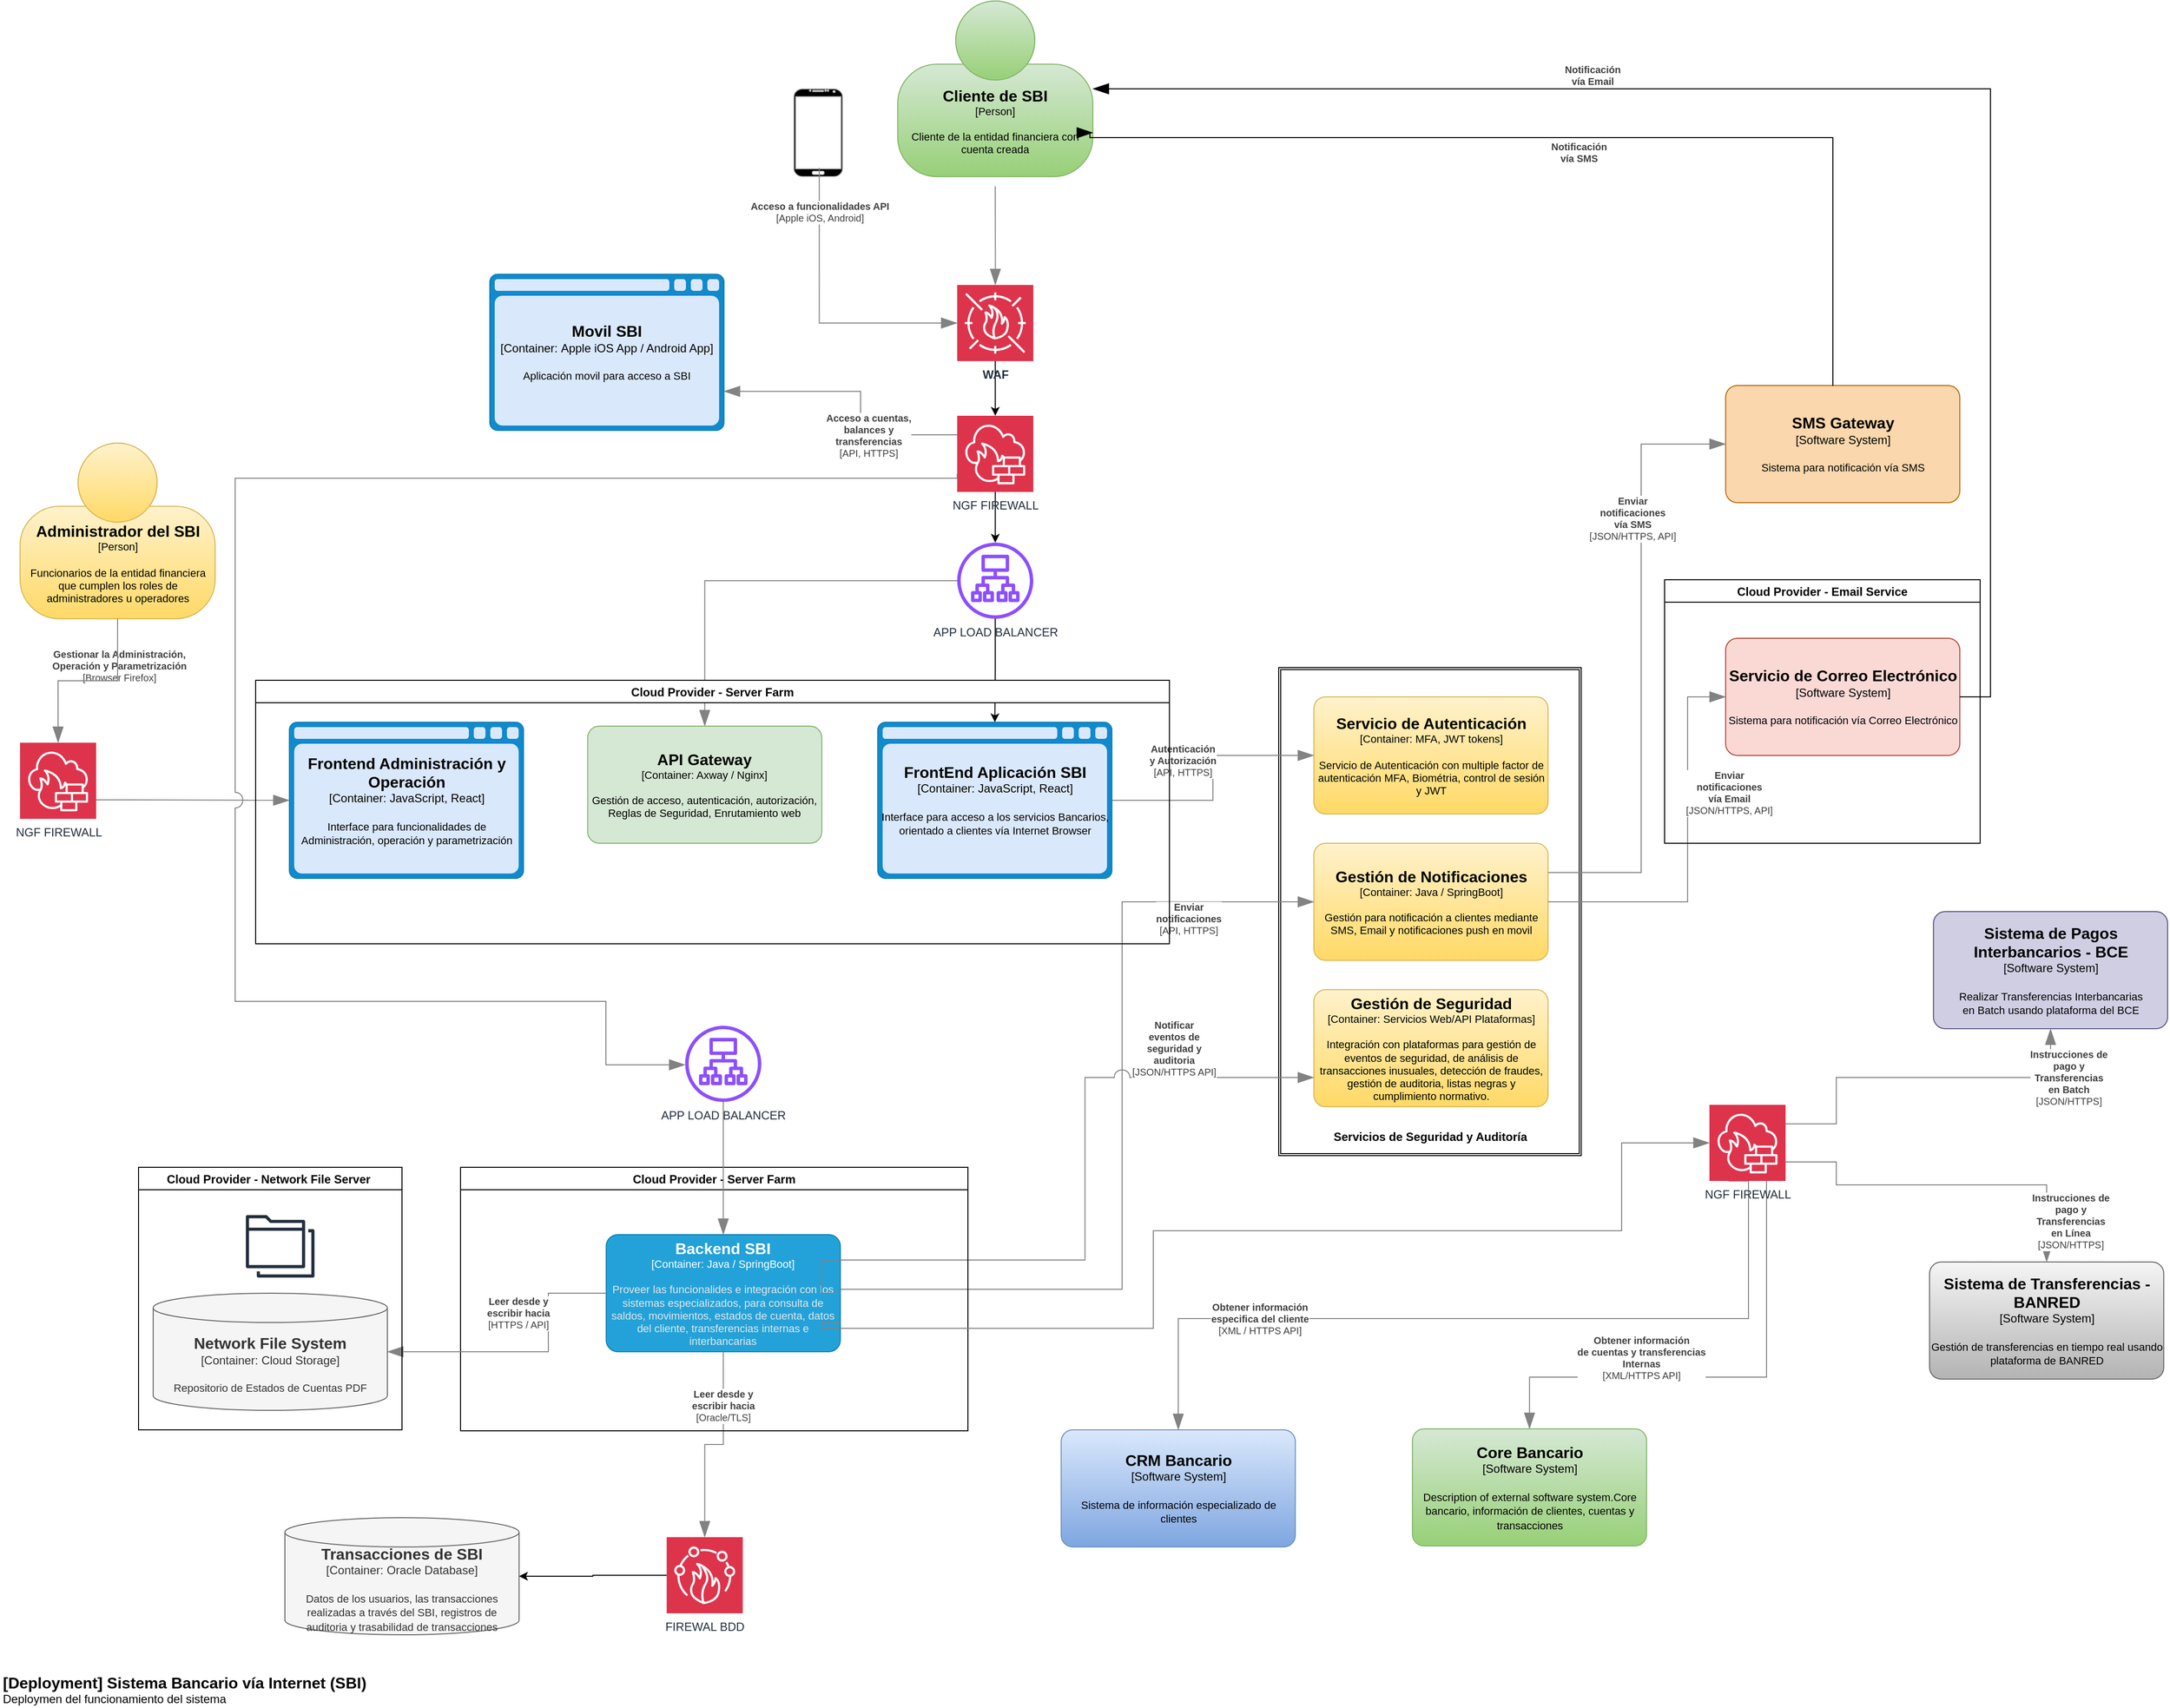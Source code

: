 <mxfile version="28.1.2">
  <diagram id="5kp69Q0G-Fm7u75-InN5" name="Página-1">
    <mxGraphModel dx="1097" dy="549" grid="1" gridSize="10" guides="1" tooltips="1" connect="1" arrows="1" fold="1" page="1" pageScale="1" pageWidth="1169" pageHeight="827" math="0" shadow="0">
      <root>
        <mxCell id="0" />
        <mxCell id="1" parent="0" />
        <mxCell id="MAlZLg3FoqQpnwBcV_ru-3" value="&lt;div&gt;&lt;br&gt;&lt;/div&gt;&lt;div&gt;&lt;br&gt;&lt;/div&gt;&lt;div&gt;&lt;br&gt;&lt;/div&gt;&lt;div&gt;&lt;br&gt;&lt;/div&gt;&lt;div&gt;&lt;br&gt;&lt;/div&gt;&lt;div&gt;&lt;br&gt;&lt;/div&gt;&lt;div&gt;&lt;br&gt;&lt;/div&gt;&lt;div&gt;&lt;br&gt;&lt;/div&gt;&lt;div style=&quot;text-align: left;&quot;&gt;&lt;b&gt;&lt;br&gt;&lt;/b&gt;&lt;/div&gt;&lt;div style=&quot;text-align: left;&quot;&gt;&lt;b&gt;&lt;br&gt;&lt;/b&gt;&lt;/div&gt;&lt;div style=&quot;text-align: left;&quot;&gt;&lt;b&gt;&lt;br&gt;&lt;/b&gt;&lt;/div&gt;&lt;div style=&quot;text-align: left;&quot;&gt;&lt;b&gt;&lt;br&gt;&lt;/b&gt;&lt;/div&gt;&lt;div style=&quot;text-align: left;&quot;&gt;&lt;b&gt;&lt;br&gt;&lt;/b&gt;&lt;/div&gt;&lt;div style=&quot;text-align: left;&quot;&gt;&lt;b&gt;&lt;br&gt;&lt;/b&gt;&lt;/div&gt;&lt;div style=&quot;text-align: left;&quot;&gt;&lt;b&gt;&lt;br&gt;&lt;/b&gt;&lt;/div&gt;&lt;div style=&quot;text-align: left;&quot;&gt;&lt;b&gt;&lt;br&gt;&lt;/b&gt;&lt;/div&gt;&lt;div style=&quot;text-align: left;&quot;&gt;&lt;b&gt;&lt;br&gt;&lt;/b&gt;&lt;/div&gt;&lt;div style=&quot;text-align: left;&quot;&gt;&lt;b&gt;&lt;br&gt;&lt;/b&gt;&lt;/div&gt;&lt;div style=&quot;text-align: left;&quot;&gt;&lt;b&gt;&lt;br&gt;&lt;/b&gt;&lt;/div&gt;&lt;div style=&quot;text-align: left;&quot;&gt;&lt;b&gt;&lt;br&gt;&lt;/b&gt;&lt;/div&gt;&lt;div style=&quot;text-align: left;&quot;&gt;&lt;b&gt;&lt;br&gt;&lt;/b&gt;&lt;/div&gt;&lt;div style=&quot;text-align: left;&quot;&gt;&lt;b&gt;&lt;br&gt;&lt;/b&gt;&lt;/div&gt;&lt;div style=&quot;text-align: left;&quot;&gt;&lt;b&gt;&lt;br&gt;&lt;/b&gt;&lt;/div&gt;&lt;div style=&quot;text-align: left;&quot;&gt;&lt;b&gt;&lt;br&gt;&lt;/b&gt;&lt;/div&gt;&lt;div style=&quot;text-align: left;&quot;&gt;&lt;b&gt;&lt;br&gt;&lt;/b&gt;&lt;/div&gt;&lt;div style=&quot;text-align: left;&quot;&gt;&lt;b&gt;&lt;br&gt;&lt;/b&gt;&lt;/div&gt;&lt;div style=&quot;text-align: left;&quot;&gt;&lt;b&gt;&lt;br&gt;&lt;/b&gt;&lt;/div&gt;&lt;div style=&quot;text-align: left;&quot;&gt;&lt;b&gt;&lt;br&gt;&lt;/b&gt;&lt;/div&gt;&lt;div style=&quot;text-align: left;&quot;&gt;&lt;b&gt;&lt;br&gt;&lt;/b&gt;&lt;/div&gt;&lt;div style=&quot;text-align: left;&quot;&gt;&lt;b&gt;&lt;br&gt;&lt;/b&gt;&lt;/div&gt;&lt;div style=&quot;text-align: left;&quot;&gt;&lt;span style=&quot;background-color: transparent; color: light-dark(rgb(0, 0, 0), rgb(255, 255, 255));&quot;&gt;&lt;b&gt;&lt;br&gt;&lt;/b&gt;&lt;/span&gt;&lt;/div&gt;&lt;div style=&quot;text-align: left;&quot;&gt;&lt;span style=&quot;background-color: transparent; color: light-dark(rgb(0, 0, 0), rgb(255, 255, 255));&quot;&gt;&lt;b&gt;&lt;br&gt;&lt;/b&gt;&lt;/span&gt;&lt;/div&gt;&lt;div style=&quot;text-align: left;&quot;&gt;&lt;span style=&quot;background-color: transparent; color: light-dark(rgb(0, 0, 0), rgb(255, 255, 255));&quot;&gt;&lt;b&gt;Servicios de Seguridad y Auditoría&lt;/b&gt;&lt;/span&gt;&lt;/div&gt;" style="shape=ext;double=1;rounded=0;whiteSpace=wrap;html=1;" parent="1" vertex="1">
          <mxGeometry x="1358.54" y="703" width="310" height="500" as="geometry" />
        </mxCell>
        <object placeholders="1" c4Name="Cliente de SBI" c4Type="Person" c4Description="Cliente de la entidad financiera con cuenta creada" label="&lt;font style=&quot;font-size: 16px&quot;&gt;&lt;b&gt;%c4Name%&lt;/b&gt;&lt;/font&gt;&lt;div&gt;[%c4Type%]&lt;/div&gt;&lt;br&gt;&lt;div&gt;&lt;font style=&quot;font-size: 11px&quot;&gt;&lt;font&gt;%c4Description%&lt;/font&gt;&lt;/font&gt;&lt;/div&gt;" id="Gt60kAXMN_H7wfqFXC4O-1">
          <mxCell style="html=1;fontSize=11;dashed=0;whiteSpace=wrap;fillColor=#d5e8d4;strokeColor=#82b366;shape=mxgraph.c4.person2;align=center;metaEdit=1;points=[[0.5,0,0],[1,0.5,0],[1,0.75,0],[0.75,1,0],[0.5,1,0],[0.25,1,0],[0,0.75,0],[0,0.5,0]];resizable=0;gradientColor=#97d077;fontColor=default;" parent="1" vertex="1">
            <mxGeometry x="968.04" y="20" width="200" height="180" as="geometry" />
          </mxCell>
        </object>
        <object placeholders="1" c4Name="Administrador del SBI" c4Type="Person" c4Description="Funcionarios de la entidad financiera que cumplen los roles de administradores u operadores" label="&lt;font style=&quot;font-size: 16px&quot;&gt;&lt;b&gt;%c4Name%&lt;/b&gt;&lt;/font&gt;&lt;div&gt;[%c4Type%]&lt;/div&gt;&lt;br&gt;&lt;div&gt;&lt;font style=&quot;font-size: 11px&quot;&gt;&lt;font&gt;%c4Description%&lt;/font&gt;&lt;/font&gt;&lt;/div&gt;" id="Gt60kAXMN_H7wfqFXC4O-2">
          <mxCell style="html=1;fontSize=11;dashed=0;whiteSpace=wrap;fillColor=#fff2cc;strokeColor=#d6b656;shape=mxgraph.c4.person2;align=center;metaEdit=1;points=[[0.5,0,0],[1,0.5,0],[1,0.75,0],[0.75,1,0],[0.5,1,0],[0.25,1,0],[0,0.75,0],[0,0.5,0]];resizable=0;gradientColor=#ffd966;fontColor=default;" parent="1" vertex="1">
            <mxGeometry x="68.54" y="473" width="200" height="180" as="geometry" />
          </mxCell>
        </object>
        <object placeholders="1" c4Name="SMS Gateway" c4Type="Software System" c4Description="Sistema para notificación vía SMS" label="&lt;font style=&quot;font-size: 16px&quot;&gt;&lt;b&gt;%c4Name%&lt;/b&gt;&lt;/font&gt;&lt;div&gt;[%c4Type%]&lt;/div&gt;&lt;br&gt;&lt;div&gt;&lt;font style=&quot;font-size: 11px&quot;&gt;&lt;font&gt;%c4Description%&lt;/font&gt;&lt;/font&gt;&lt;/div&gt;" id="Gt60kAXMN_H7wfqFXC4O-4">
          <mxCell style="rounded=1;html=1;labelBackgroundColor=none;fillColor=#fad7ac;align=center;arcSize=10;strokeColor=#b46504;metaEdit=1;resizable=0;points=[[0.25,0,0],[0.5,0,0],[0.75,0,0],[1,0.25,0],[1,0.5,0],[1,0.75,0],[0.75,1,0],[0.5,1,0],[0.25,1,0],[0,0.75,0],[0,0.5,0],[0,0.25,0]];labelBorderColor=none;textShadow=0;whiteSpace=wrap;" parent="1" vertex="1">
            <mxGeometry x="1816.58" y="414" width="240" height="120" as="geometry" />
          </mxCell>
        </object>
        <object placeholders="1" c4Name="Servicio de Correo Electrónico" c4Type="Software System" c4Description="Sistema para notificación vía Correo Electrónico" label="&lt;font style=&quot;font-size: 16px&quot;&gt;&lt;b&gt;%c4Name%&lt;/b&gt;&lt;/font&gt;&lt;div&gt;[%c4Type%]&lt;/div&gt;&lt;br&gt;&lt;div&gt;&lt;font style=&quot;font-size: 11px&quot;&gt;&lt;font&gt;%c4Description%&lt;/font&gt;&lt;/font&gt;&lt;/div&gt;" id="Gt60kAXMN_H7wfqFXC4O-5">
          <mxCell style="rounded=1;whiteSpace=wrap;html=1;labelBackgroundColor=none;fillColor=#fad9d5;align=center;arcSize=10;strokeColor=#ae4132;metaEdit=1;resizable=0;points=[[0.25,0,0],[0.5,0,0],[0.75,0,0],[1,0.25,0],[1,0.5,0],[1,0.75,0],[0.75,1,0],[0.5,1,0],[0.25,1,0],[0,0.75,0],[0,0.5,0],[0,0.25,0]];labelBorderColor=none;textShadow=0;" parent="1" vertex="1">
            <mxGeometry x="1816.58" y="673" width="240" height="120" as="geometry" />
          </mxCell>
        </object>
        <object placeholders="1" c4Name="Sistema de Pagos Interbancarios - BCE" c4Type="Software System" c4Description="Realizar Transferencias Interbancarias&#xa;en Batch usando plataforma del BCE" label="&lt;font style=&quot;font-size: 16px&quot;&gt;&lt;b&gt;%c4Name%&lt;/b&gt;&lt;/font&gt;&lt;div&gt;[%c4Type%]&lt;/div&gt;&lt;br&gt;&lt;div&gt;&lt;font style=&quot;font-size: 11px&quot;&gt;&lt;font&gt;%c4Description%&lt;/font&gt;&lt;/font&gt;&lt;/div&gt;" id="Gt60kAXMN_H7wfqFXC4O-6">
          <mxCell style="rounded=1;whiteSpace=wrap;html=1;labelBackgroundColor=none;fillColor=#d0cee2;align=center;arcSize=10;strokeColor=#56517e;metaEdit=1;resizable=0;points=[[0.25,0,0],[0.5,0,0],[0.75,0,0],[1,0.25,0],[1,0.5,0],[1,0.75,0],[0.75,1,0],[0.5,1,0],[0.25,1,0],[0,0.75,0],[0,0.5,0],[0,0.25,0]];fontColor=default;" parent="1" vertex="1">
            <mxGeometry x="2029.58" y="953" width="240" height="120" as="geometry" />
          </mxCell>
        </object>
        <object placeholders="1" c4Name="CRM Bancario" c4Type="Software System" c4Description="Sistema de información especializado de clientes" label="&lt;font style=&quot;font-size: 16px&quot;&gt;&lt;b&gt;%c4Name%&lt;/b&gt;&lt;/font&gt;&lt;div&gt;[%c4Type%]&lt;/div&gt;&lt;br&gt;&lt;div&gt;&lt;font style=&quot;font-size: 11px&quot;&gt;&lt;font&gt;%c4Description%&lt;/font&gt;&lt;/font&gt;&lt;/div&gt;" id="Gt60kAXMN_H7wfqFXC4O-7">
          <mxCell style="rounded=1;whiteSpace=wrap;html=1;labelBackgroundColor=none;fillColor=#dae8fc;align=center;arcSize=10;strokeColor=#6c8ebf;metaEdit=1;resizable=0;points=[[0.25,0,0],[0.5,0,0],[0.75,0,0],[1,0.25,0],[1,0.5,0],[1,0.75,0],[0.75,1,0],[0.5,1,0],[0.25,1,0],[0,0.75,0],[0,0.5,0],[0,0.25,0]];gradientColor=#7ea6e0;fontColor=default;" parent="1" vertex="1">
            <mxGeometry x="1135.58" y="1484" width="240" height="120" as="geometry" />
          </mxCell>
        </object>
        <object placeholders="1" c4Name="Core Bancario" c4Type="Software System" c4Description="Description of external software system.Core bancario, información de clientes, cuentas y transacciones" label="&lt;font style=&quot;font-size: 16px&quot;&gt;&lt;b&gt;%c4Name%&lt;/b&gt;&lt;/font&gt;&lt;div&gt;[%c4Type%]&lt;/div&gt;&lt;br&gt;&lt;div&gt;&lt;font style=&quot;font-size: 11px&quot;&gt;&lt;font&gt;%c4Description%&lt;/font&gt;&lt;/font&gt;&lt;/div&gt;" id="Gt60kAXMN_H7wfqFXC4O-8">
          <mxCell style="rounded=1;whiteSpace=wrap;html=1;labelBackgroundColor=none;fillColor=#d5e8d4;align=center;arcSize=10;strokeColor=#82b366;metaEdit=1;resizable=0;points=[[0.25,0,0],[0.5,0,0],[0.75,0,0],[1,0.25,0],[1,0.5,0],[1,0.75,0],[0.75,1,0],[0.5,1,0],[0.25,1,0],[0,0.75,0],[0,0.5,0],[0,0.25,0]];gradientColor=#97d077;fontColor=default;" parent="1" vertex="1">
            <mxGeometry x="1495.58" y="1483" width="240" height="120" as="geometry" />
          </mxCell>
        </object>
        <object placeholders="1" c4Name="Sistema de Transferencias - BANRED" c4Type="Software System" c4Description="Gestión de transferencias en tiempo real usando plataforma de BANRED" label="&lt;font style=&quot;font-size: 16px&quot;&gt;&lt;b&gt;%c4Name%&lt;/b&gt;&lt;/font&gt;&lt;div&gt;[%c4Type%]&lt;/div&gt;&lt;br&gt;&lt;div&gt;&lt;font style=&quot;font-size: 11px&quot;&gt;&lt;font&gt;%c4Description%&lt;/font&gt;&lt;/font&gt;&lt;/div&gt;" id="Gt60kAXMN_H7wfqFXC4O-9">
          <mxCell style="rounded=1;whiteSpace=wrap;html=1;labelBackgroundColor=none;fillColor=#f5f5f5;align=center;arcSize=10;strokeColor=#666666;metaEdit=1;resizable=0;points=[[0.25,0,0],[0.5,0,0],[0.75,0,0],[1,0.25,0],[1,0.5,0],[1,0.75,0],[0.75,1,0],[0.5,1,0],[0.25,1,0],[0,0.75,0],[0,0.5,0],[0,0.25,0]];gradientColor=#b3b3b3;fontColor=default;" parent="1" vertex="1">
            <mxGeometry x="2025.58" y="1312" width="240" height="120" as="geometry" />
          </mxCell>
        </object>
        <object placeholders="1" c4Type="Relationship" c4Description="Notificación&#xa;vía SMS" label="&lt;div style=&quot;text-align: left&quot;&gt;&lt;div style=&quot;text-align: center&quot;&gt;&lt;b&gt;%c4Description%&lt;/b&gt;&lt;/div&gt;" id="Gt60kAXMN_H7wfqFXC4O-18">
          <mxCell style="endArrow=blockThin;html=1;fontSize=10;fontColor=#404040;strokeWidth=1;endFill=1;strokeColor=light-dark(#000000,#7D7D7D);elbow=vertical;metaEdit=1;endSize=14;startSize=14;jumpStyle=line;jumpSize=10;rounded=0;edgeStyle=orthogonalEdgeStyle;exitX=0.458;exitY=0.003;exitDx=0;exitDy=0;exitPerimeter=0;align=center;verticalAlign=middle;fontFamily=Helvetica;labelBackgroundColor=default;curved=0;entryX=1;entryY=0.75;entryDx=0;entryDy=0;entryPerimeter=0;" parent="1" source="Gt60kAXMN_H7wfqFXC4O-4" target="Gt60kAXMN_H7wfqFXC4O-1" edge="1">
            <mxGeometry x="0.003" y="15" width="240" relative="1" as="geometry">
              <mxPoint x="1009.58" y="223" as="sourcePoint" />
              <mxPoint x="1157" y="308" as="targetPoint" />
              <Array as="points">
                <mxPoint x="1927" y="160" />
                <mxPoint x="1165" y="160" />
                <mxPoint x="1165" y="155" />
              </Array>
              <mxPoint x="-1" as="offset" />
            </mxGeometry>
          </mxCell>
        </object>
        <object placeholders="1" c4Type="Relationship" c4Description="Notificación &#xa;vía Email" label="&lt;div style=&quot;text-align: left&quot;&gt;&lt;div style=&quot;text-align: center&quot;&gt;&lt;b&gt;%c4Description%&lt;/b&gt;&lt;/div&gt;" id="Gt60kAXMN_H7wfqFXC4O-19">
          <mxCell style="endArrow=blockThin;html=1;fontSize=10;fontColor=#404040;strokeWidth=1;endFill=1;strokeColor=light-dark(#000000,#7D7D7D);elbow=vertical;metaEdit=1;endSize=14;startSize=14;jumpStyle=line;jumpSize=10;rounded=0;edgeStyle=orthogonalEdgeStyle;exitX=1;exitY=0.5;exitDx=0;exitDy=0;exitPerimeter=0;align=center;verticalAlign=middle;fontFamily=Helvetica;labelBackgroundColor=default;curved=0;entryX=1;entryY=0.5;entryDx=0;entryDy=0;entryPerimeter=0;" parent="1" source="Gt60kAXMN_H7wfqFXC4O-5" target="Gt60kAXMN_H7wfqFXC4O-1" edge="1">
            <mxGeometry x="0.35" y="-14" width="240" relative="1" as="geometry">
              <mxPoint x="989.58" y="303" as="sourcePoint" />
              <mxPoint x="1156.58" y="277.12" as="targetPoint" />
              <Array as="points">
                <mxPoint x="2088" y="733" />
                <mxPoint x="2088" y="110" />
              </Array>
              <mxPoint as="offset" />
            </mxGeometry>
          </mxCell>
        </object>
        <object placeholders="1" c4Name="[Deployment] Sistema Bancario vía Internet (SBI)" c4Type="ContainerDiagramTitle" c4Description="Deploymen del funcionamiento del sistema " label="&lt;font style=&quot;font-size: 16px&quot;&gt;&lt;b&gt;&lt;div style=&quot;text-align: left&quot;&gt;%c4Name%&lt;/div&gt;&lt;/b&gt;&lt;/font&gt;&lt;div style=&quot;text-align: left&quot;&gt;%c4Description%&lt;/div&gt;" id="C4DieIgc_jCfJ089z8dv-3">
          <mxCell style="text;html=1;strokeColor=none;fillColor=none;align=left;verticalAlign=top;whiteSpace=wrap;rounded=0;metaEdit=1;allowArrows=0;resizable=1;rotatable=0;connectable=0;recursiveResize=0;expand=0;pointerEvents=0;points=[[0.25,0,0],[0.5,0,0],[0.75,0,0],[1,0.25,0],[1,0.5,0],[1,0.75,0],[0.75,1,0],[0.5,1,0],[0.25,1,0],[0,0.75,0],[0,0.5,0],[0,0.25,0]];" parent="1" vertex="1">
            <mxGeometry x="48.54" y="1727" width="536" height="40" as="geometry" />
          </mxCell>
        </object>
        <object placeholders="1" c4Name="Transacciones de SBI" c4Type="Container" c4Technology="Oracle Database" c4Description="Datos de los usuarios, las transacciones realizadas a través del SBI, registros de auditoria y trasabilidad de transacciones " label="&lt;font style=&quot;font-size: 16px&quot;&gt;&lt;b&gt;%c4Name%&lt;/b&gt;&lt;/font&gt;&lt;div&gt;[%c4Type%:&amp;nbsp;%c4Technology%]&lt;/div&gt;&lt;br&gt;&lt;div&gt;&lt;font style=&quot;font-size: 11px&quot;&gt;&lt;font&gt;%c4Description%&lt;/font&gt;&lt;/font&gt;&lt;/div&gt;" id="C4DieIgc_jCfJ089z8dv-6">
          <mxCell style="shape=cylinder3;size=15;whiteSpace=wrap;html=1;boundedLbl=1;rounded=0;labelBackgroundColor=none;fillColor=#f5f5f5;fontSize=12;fontColor=#333333;align=center;strokeColor=#666666;metaEdit=1;points=[[0.5,0,0],[1,0.25,0],[1,0.5,0],[1,0.75,0],[0.5,1,0],[0,0.75,0],[0,0.5,0],[0,0.25,0]];resizable=0;verticalAlign=middle;fontFamily=Helvetica;" parent="1" vertex="1">
            <mxGeometry x="340" y="1574" width="240" height="120" as="geometry" />
          </mxCell>
        </object>
        <object placeholders="1" c4Name="Servicio de Autenticación" c4Type="Container" c4Technology="MFA, JWT tokens" c4Description="Servicio de Autenticación con multiple factor de autenticación MFA, Biométria, control de sesión y JWT" label="&lt;font style=&quot;font-size: 16px&quot;&gt;&lt;b&gt;%c4Name%&lt;/b&gt;&lt;/font&gt;&lt;div&gt;[%c4Type%: %c4Technology%]&lt;/div&gt;&lt;br&gt;&lt;div&gt;&lt;font style=&quot;font-size: 11px&quot;&gt;&lt;font&gt;%c4Description%&lt;/font&gt;&lt;/font&gt;&lt;/div&gt;" id="C4DieIgc_jCfJ089z8dv-18">
          <mxCell style="rounded=1;whiteSpace=wrap;html=1;fontSize=11;labelBackgroundColor=none;fillColor=#fff2cc;align=center;arcSize=10;strokeColor=#d6b656;metaEdit=1;resizable=0;points=[[0.25,0,0],[0.5,0,0],[0.75,0,0],[1,0.25,0],[1,0.5,0],[1,0.75,0],[0.75,1,0],[0.5,1,0],[0.25,1,0],[0,0.75,0],[0,0.5,0],[0,0.25,0]];gradientColor=#ffd966;fontColor=default;" parent="1" vertex="1">
            <mxGeometry x="1394.58" y="733" width="240" height="120" as="geometry" />
          </mxCell>
        </object>
        <object placeholders="1" c4Name="Gestión de Notificaciones" c4Type="Container" c4Technology="Java / SpringBoot" c4Description="Gestión para notificación a clientes mediante SMS, Email y notificaciones push en movil" label="&lt;font style=&quot;font-size: 16px&quot;&gt;&lt;b&gt;%c4Name%&lt;/b&gt;&lt;/font&gt;&lt;div&gt;[%c4Type%: %c4Technology%]&lt;/div&gt;&lt;br&gt;&lt;div&gt;&lt;font style=&quot;font-size: 11px&quot;&gt;&lt;font&gt;%c4Description%&lt;/font&gt;&lt;/font&gt;&lt;/div&gt;" id="C4DieIgc_jCfJ089z8dv-19">
          <mxCell style="rounded=1;whiteSpace=wrap;html=1;fontSize=11;labelBackgroundColor=none;fillColor=#fff2cc;fontColor=default;align=center;arcSize=10;strokeColor=#d6b656;metaEdit=1;resizable=0;points=[[0.25,0,0],[0.5,0,0],[0.75,0,0],[1,0.25,0],[1,0.5,0],[1,0.75,0],[0.75,1,0],[0.5,1,0],[0.25,1,0],[0,0.75,0],[0,0.5,0],[0,0.25,0]];verticalAlign=middle;fontFamily=Helvetica;gradientColor=#ffd966;" parent="1" vertex="1">
            <mxGeometry x="1394.58" y="883" width="240" height="120" as="geometry" />
          </mxCell>
        </object>
        <object placeholders="1" c4Name="Gestión de Seguridad" c4Type="Container" c4Technology="Servicios Web/API Plataformas" c4Description="Integración con plataformas para gestión de eventos de seguridad, de análisis de transacciones inusuales, detección de fraudes, gestión de auditoria, listas negras y cumplimiento normativo. " label="&lt;font style=&quot;font-size: 16px&quot;&gt;&lt;b&gt;%c4Name%&lt;/b&gt;&lt;/font&gt;&lt;div&gt;[%c4Type%: %c4Technology%]&lt;/div&gt;&lt;br&gt;&lt;div&gt;&lt;font style=&quot;font-size: 11px&quot;&gt;&lt;font&gt;%c4Description%&lt;/font&gt;&lt;/font&gt;&lt;/div&gt;" id="C4DieIgc_jCfJ089z8dv-20">
          <mxCell style="rounded=1;whiteSpace=wrap;html=1;fontSize=11;labelBackgroundColor=none;fillColor=#fff2cc;fontColor=default;align=center;arcSize=10;strokeColor=#d6b656;metaEdit=1;resizable=0;points=[[0.25,0,0],[0.5,0,0],[0.75,0,0],[1,0.25,0],[1,0.5,0],[1,0.75,0],[0.75,1,0],[0.5,1,0],[0.25,1,0],[0,0.75,0],[0,0.5,0],[0,0.25,0]];verticalAlign=middle;fontFamily=Helvetica;gradientColor=#ffd966;" parent="1" vertex="1">
            <mxGeometry x="1394.58" y="1033" width="240" height="120" as="geometry" />
          </mxCell>
        </object>
        <object placeholders="1" c4Type="Relationship" c4Technology="API, HTTPS" c4Description="Autenticación &#xa;y Autorización" label="&lt;div style=&quot;text-align: left&quot;&gt;&lt;div style=&quot;text-align: center&quot;&gt;&lt;b&gt;%c4Description%&lt;/b&gt;&lt;/div&gt;&lt;div style=&quot;text-align: center&quot;&gt;[%c4Technology%]&lt;/div&gt;&lt;/div&gt;" id="C4DieIgc_jCfJ089z8dv-24">
          <mxCell style="endArrow=blockThin;html=1;fontSize=10;fontColor=#404040;strokeWidth=1;endFill=1;strokeColor=#828282;elbow=vertical;metaEdit=1;endSize=14;startSize=14;jumpStyle=arc;jumpSize=16;rounded=0;edgeStyle=orthogonalEdgeStyle;entryX=0;entryY=0.5;entryDx=0;entryDy=0;entryPerimeter=0;exitX=1;exitY=0.5;exitDx=0;exitDy=0;exitPerimeter=0;" parent="1" source="C4DieIgc_jCfJ089z8dv-12" target="C4DieIgc_jCfJ089z8dv-18" edge="1">
            <mxGeometry x="0.147" y="30" width="240" relative="1" as="geometry">
              <mxPoint x="1175.58" y="570" as="sourcePoint" />
              <mxPoint x="1465.58" y="733" as="targetPoint" />
              <mxPoint x="-1" as="offset" />
            </mxGeometry>
          </mxCell>
        </object>
        <object placeholders="1" c4Type="Relationship" c4Technology="API, HTTPS" c4Description="Acceso a cuentas, &#xa;balances y &#xa;transferencias" label="&lt;div style=&quot;text-align: left&quot;&gt;&lt;div style=&quot;text-align: center&quot;&gt;&lt;b&gt;%c4Description%&lt;/b&gt;&lt;/div&gt;&lt;div style=&quot;text-align: center&quot;&gt;[%c4Technology%]&lt;/div&gt;&lt;/div&gt;" id="C4DieIgc_jCfJ089z8dv-26">
          <mxCell style="endArrow=blockThin;html=1;fontSize=10;fontColor=#404040;strokeWidth=1;endFill=1;strokeColor=#828282;elbow=vertical;metaEdit=1;endSize=14;startSize=14;jumpStyle=arc;jumpSize=16;rounded=0;edgeStyle=orthogonalEdgeStyle;entryX=1;entryY=0.75;entryDx=0;entryDy=0;entryPerimeter=0;exitX=0;exitY=0.25;exitDx=0;exitDy=0;exitPerimeter=0;" parent="1" source="R_b4oMMqOl2SsBoEggGA-15" target="vtzQf8FMFjxgQ8Ml6EcL-3" edge="1">
            <mxGeometry x="-0.359" width="240" relative="1" as="geometry">
              <mxPoint x="1135.58" y="843" as="sourcePoint" />
              <mxPoint x="1185.58" y="683" as="targetPoint" />
              <mxPoint as="offset" />
              <Array as="points">
                <mxPoint x="930" y="465" />
                <mxPoint x="930" y="420" />
              </Array>
            </mxGeometry>
          </mxCell>
        </object>
        <object placeholders="1" c4Type="Relationship" c4Technology="Browser Firefox" c4Description="Gestionar la Administración,&#xa;Operación y Parametrización" label="&lt;div style=&quot;text-align: left&quot;&gt;&lt;div style=&quot;text-align: center&quot;&gt;&lt;b&gt;%c4Description%&lt;/b&gt;&lt;/div&gt;&lt;div style=&quot;text-align: center&quot;&gt;[%c4Technology%]&lt;/div&gt;&lt;/div&gt;" id="C4DieIgc_jCfJ089z8dv-28">
          <mxCell style="endArrow=blockThin;html=1;fontSize=10;fontColor=#404040;strokeWidth=1;endFill=1;strokeColor=#828282;elbow=vertical;metaEdit=1;endSize=14;startSize=14;jumpStyle=arc;jumpSize=16;rounded=0;edgeStyle=orthogonalEdgeStyle;entryX=0;entryY=0.5;entryDx=0;entryDy=0;entryPerimeter=0;exitX=1;exitY=0.75;exitDx=0;exitDy=0;exitPerimeter=0;" parent="1" source="R_b4oMMqOl2SsBoEggGA-34" target="C4DieIgc_jCfJ089z8dv-34" edge="1">
            <mxGeometry x="-0.763" y="138" width="240" relative="1" as="geometry">
              <mxPoint x="276" y="960" as="sourcePoint" />
              <mxPoint x="378.54" y="993" as="targetPoint" />
              <mxPoint as="offset" />
              <Array as="points">
                <mxPoint x="276" y="838" />
              </Array>
            </mxGeometry>
          </mxCell>
        </object>
        <object placeholders="1" c4Type="Relationship" c4Technology="JSON/HTTPS" c4Description="Instrucciones de &#xa;pago y &#xa;Transferencias &#xa;en Batch" label="&lt;div style=&quot;text-align: left&quot;&gt;&lt;div style=&quot;text-align: center&quot;&gt;&lt;b&gt;%c4Description%&lt;/b&gt;&lt;/div&gt;&lt;div style=&quot;text-align: center&quot;&gt;[%c4Technology%]&lt;/div&gt;&lt;/div&gt;" id="C4DieIgc_jCfJ089z8dv-29">
          <mxCell style="endArrow=blockThin;html=1;fontSize=10;fontColor=#404040;strokeWidth=1;endFill=1;strokeColor=#828282;elbow=vertical;metaEdit=1;endSize=14;startSize=14;jumpStyle=arc;jumpSize=16;rounded=0;edgeStyle=orthogonalEdgeStyle;exitX=1;exitY=0.25;exitDx=0;exitDy=0;exitPerimeter=0;entryX=0.5;entryY=1;entryDx=0;entryDy=0;entryPerimeter=0;" parent="1" source="R_b4oMMqOl2SsBoEggGA-41" target="Gt60kAXMN_H7wfqFXC4O-6" edge="1">
            <mxGeometry x="0.729" y="-17" width="240" relative="1" as="geometry">
              <mxPoint x="1165.58" y="1003" as="sourcePoint" />
              <mxPoint x="1905.58" y="913" as="targetPoint" />
              <Array as="points">
                <mxPoint x="1930" y="1171" />
                <mxPoint x="1930" y="1123" />
                <mxPoint x="2150" y="1123" />
              </Array>
              <mxPoint x="1" as="offset" />
            </mxGeometry>
          </mxCell>
        </object>
        <object placeholders="1" c4Type="Relationship" c4Technology="JSON/HTTPS" c4Description="Instrucciones de &#xa;pago y &#xa;Transferencias &#xa;en Línea" label="&lt;div style=&quot;text-align: left&quot;&gt;&lt;div style=&quot;text-align: center&quot;&gt;&lt;b&gt;%c4Description%&lt;/b&gt;&lt;/div&gt;&lt;div style=&quot;text-align: center&quot;&gt;[%c4Technology%]&lt;/div&gt;&lt;/div&gt;" id="C4DieIgc_jCfJ089z8dv-30">
          <mxCell style="endArrow=blockThin;html=1;fontSize=10;fontColor=#404040;strokeWidth=1;endFill=1;strokeColor=#828282;elbow=vertical;metaEdit=1;endSize=14;startSize=14;jumpStyle=arc;jumpSize=16;rounded=0;edgeStyle=orthogonalEdgeStyle;exitX=1;exitY=0.75;exitDx=0;exitDy=0;exitPerimeter=0;entryX=0.5;entryY=0;entryDx=0;entryDy=0;entryPerimeter=0;" parent="1" source="R_b4oMMqOl2SsBoEggGA-41" target="Gt60kAXMN_H7wfqFXC4O-9" edge="1">
            <mxGeometry x="0.773" y="24" width="240" relative="1" as="geometry">
              <mxPoint x="1535.58" y="1073" as="sourcePoint" />
              <mxPoint x="1775.58" y="1073" as="targetPoint" />
              <Array as="points">
                <mxPoint x="1930" y="1210" />
                <mxPoint x="1930" y="1233" />
                <mxPoint x="2146" y="1233" />
              </Array>
              <mxPoint as="offset" />
            </mxGeometry>
          </mxCell>
        </object>
        <object placeholders="1" c4Type="Relationship" c4Technology="API, HTTPS" c4Description="Enviar &#xa;notificaciones" label="&lt;div style=&quot;text-align: left&quot;&gt;&lt;div style=&quot;text-align: center&quot;&gt;&lt;b&gt;%c4Description%&lt;/b&gt;&lt;/div&gt;&lt;div style=&quot;text-align: center&quot;&gt;[%c4Technology%]&lt;/div&gt;&lt;/div&gt;" id="C4DieIgc_jCfJ089z8dv-32">
          <mxCell style="endArrow=blockThin;html=1;fontSize=10;fontColor=#404040;strokeWidth=1;endFill=1;strokeColor=#828282;elbow=vertical;metaEdit=1;endSize=14;startSize=14;jumpStyle=arc;jumpSize=16;rounded=0;edgeStyle=orthogonalEdgeStyle;entryX=0;entryY=0.5;entryDx=0;entryDy=0;entryPerimeter=0;exitX=1;exitY=0.5;exitDx=0;exitDy=0;exitPerimeter=0;" parent="1" source="C4DieIgc_jCfJ089z8dv-7" target="C4DieIgc_jCfJ089z8dv-19" edge="1">
            <mxGeometry x="0.722" y="-17" width="240" relative="1" as="geometry">
              <mxPoint x="1176.58" y="1013" as="sourcePoint" />
              <mxPoint x="1775.58" y="1073" as="targetPoint" />
              <Array as="points">
                <mxPoint x="890" y="1340" />
                <mxPoint x="1198" y="1340" />
                <mxPoint x="1198" y="943" />
              </Array>
              <mxPoint as="offset" />
            </mxGeometry>
          </mxCell>
        </object>
        <object placeholders="1" c4Name="Frontend Administración y Operación" c4Type="Container" c4Technology="JavaScript, React" c4Description="Interface para funcionalidades de Administración, operación y parametrización" label="&lt;font style=&quot;font-size: 16px&quot;&gt;&lt;b&gt;%c4Name%&lt;/b&gt;&lt;/font&gt;&lt;div&gt;[%c4Type%:&amp;nbsp;%c4Technology%]&lt;/div&gt;&lt;br&gt;&lt;div&gt;&lt;font style=&quot;font-size: 11px&quot;&gt;&lt;font&gt;%c4Description%&lt;/font&gt;&lt;/font&gt;&lt;/div&gt;" id="C4DieIgc_jCfJ089z8dv-34">
          <mxCell style="shape=mxgraph.c4.webBrowserContainer2;whiteSpace=wrap;html=1;boundedLbl=1;rounded=0;labelBackgroundColor=none;strokeColor=#6c8ebf;fillColor=#dae8fc;strokeColor=#118ACD;strokeColor2=#0E7DAD;fontSize=12;align=center;metaEdit=1;points=[[0.5,0,0],[1,0.25,0],[1,0.5,0],[1,0.75,0],[0.5,1,0],[0,0.75,0],[0,0.5,0],[0,0.25,0]];resizable=0;gradientColor=#7ea6e0;fontColor=default;" parent="1" vertex="1">
            <mxGeometry x="344.54" y="759" width="240" height="160" as="geometry" />
          </mxCell>
        </object>
        <mxCell id="C4DieIgc_jCfJ089z8dv-36" value="" style="verticalLabelPosition=bottom;verticalAlign=top;html=1;shadow=0;dashed=0;strokeWidth=1;shape=mxgraph.android.phone2;strokeColor=#c0c0c0;fillColor=#000000;" parent="1" vertex="1">
          <mxGeometry x="861.58" y="110" width="50" height="90" as="geometry" />
        </mxCell>
        <object placeholders="1" c4Type="Relationship" c4Technology="JSON/HTTPS, API" c4Description="Enviar &#xa;notificaciones&#xa;vía Email" label="&lt;div style=&quot;text-align: left&quot;&gt;&lt;div style=&quot;text-align: center&quot;&gt;&lt;b&gt;%c4Description%&lt;/b&gt;&lt;/div&gt;&lt;div style=&quot;text-align: center&quot;&gt;[%c4Technology%]&lt;/div&gt;&lt;/div&gt;" id="C4DieIgc_jCfJ089z8dv-37">
          <mxCell style="endArrow=blockThin;html=1;fontSize=10;fontColor=#404040;strokeWidth=1;endFill=1;strokeColor=#828282;elbow=vertical;metaEdit=1;endSize=14;startSize=14;jumpStyle=arc;jumpSize=16;rounded=0;edgeStyle=orthogonalEdgeStyle;exitX=1;exitY=0.5;exitDx=0;exitDy=0;exitPerimeter=0;entryX=0;entryY=0.5;entryDx=0;entryDy=0;entryPerimeter=0;" parent="1" source="C4DieIgc_jCfJ089z8dv-19" target="Gt60kAXMN_H7wfqFXC4O-5" edge="1">
            <mxGeometry x="0.306" y="-42" width="240" relative="1" as="geometry">
              <mxPoint x="1645.58" y="863" as="sourcePoint" />
              <mxPoint x="1885.58" y="863" as="targetPoint" />
              <Array as="points">
                <mxPoint x="1777.58" y="943" />
                <mxPoint x="1777.58" y="733" />
              </Array>
              <mxPoint y="1" as="offset" />
            </mxGeometry>
          </mxCell>
        </object>
        <object placeholders="1" c4Type="Relationship" c4Technology="JSON/HTTPS, API" c4Description="Enviar &#xa;notificaciones &#xa;vía SMS" label="&lt;div style=&quot;text-align: left&quot;&gt;&lt;div style=&quot;text-align: center&quot;&gt;&lt;b&gt;%c4Description%&lt;/b&gt;&lt;/div&gt;&lt;div style=&quot;text-align: center&quot;&gt;[%c4Technology%]&lt;/div&gt;&lt;/div&gt;" id="C4DieIgc_jCfJ089z8dv-40">
          <mxCell style="endArrow=blockThin;html=1;fontSize=10;fontColor=#404040;strokeWidth=1;endFill=1;strokeColor=#828282;elbow=vertical;metaEdit=1;endSize=14;startSize=14;jumpStyle=arc;jumpSize=16;rounded=0;edgeStyle=orthogonalEdgeStyle;exitX=1;exitY=0.25;exitDx=0;exitDy=0;exitPerimeter=0;entryX=0;entryY=0.5;entryDx=0;entryDy=0;entryPerimeter=0;" parent="1" source="C4DieIgc_jCfJ089z8dv-19" target="Gt60kAXMN_H7wfqFXC4O-4" edge="1">
            <mxGeometry x="0.479" y="9" width="240" relative="1" as="geometry">
              <mxPoint x="1555.58" y="783" as="sourcePoint" />
              <mxPoint x="1795.58" y="783" as="targetPoint" />
              <Array as="points">
                <mxPoint x="1730" y="913" />
                <mxPoint x="1730" y="474" />
              </Array>
              <mxPoint y="1" as="offset" />
            </mxGeometry>
          </mxCell>
        </object>
        <object placeholders="1" c4Name="Backend SBI" c4Type="Container" c4Technology="Java / SpringBoot" c4Description="Proveer las funcionalides e integración con los sistemas especializados, para consulta de saldos, movimientos, estados de cuenta, datos del cliente, transferencias internas e interbancarias" label="&lt;font style=&quot;font-size: 16px&quot;&gt;&lt;b&gt;%c4Name%&lt;/b&gt;&lt;/font&gt;&lt;div&gt;[%c4Type%: %c4Technology%]&lt;/div&gt;&lt;br&gt;&lt;div&gt;&lt;font style=&quot;font-size: 11px&quot;&gt;&lt;font color=&quot;#E6E6E6&quot;&gt;%c4Description%&lt;/font&gt;&lt;/div&gt;" id="C4DieIgc_jCfJ089z8dv-7">
          <mxCell style="rounded=1;whiteSpace=wrap;html=1;fontSize=11;labelBackgroundColor=none;fillColor=#23A2D9;fontColor=#ffffff;align=center;arcSize=10;strokeColor=#0E7DAD;metaEdit=1;resizable=0;points=[[0.25,0,0],[0.5,0,0],[0.75,0,0],[1,0.25,0],[1,0.5,0],[1,0.75,0],[0.75,1,0],[0.5,1,0],[0.25,1,0],[0,0.75,0],[0,0.5,0],[0,0.25,0]];container=0;" parent="1" vertex="1">
            <mxGeometry x="669.27" y="1284" width="240" height="120" as="geometry" />
          </mxCell>
        </object>
        <object placeholders="1" c4Name="FrontEnd Aplicación SBI" c4Type="Container" c4Technology="JavaScript, React" c4Description="Interface para acceso a los servicios Bancarios, orientado a clientes vía Internet Browser" label="&lt;font style=&quot;font-size: 16px&quot;&gt;&lt;b&gt;%c4Name%&lt;/b&gt;&lt;/font&gt;&lt;div&gt;[%c4Type%:&amp;nbsp;%c4Technology%]&lt;/div&gt;&lt;br&gt;&lt;div&gt;&lt;font style=&quot;font-size: 11px&quot;&gt;&lt;font&gt;%c4Description%&lt;/font&gt;&lt;/font&gt;&lt;/div&gt;" id="C4DieIgc_jCfJ089z8dv-12">
          <mxCell style="shape=mxgraph.c4.webBrowserContainer2;whiteSpace=wrap;html=1;boundedLbl=1;rounded=0;labelBackgroundColor=none;strokeColor=#118ACD;fillColor=#dae8fc;strokeColor=#118ACD;strokeColor2=#0E7DAD;fontSize=12;fontColor=default;align=center;metaEdit=1;points=[[0.5,0,0],[1,0.25,0],[1,0.5,0],[1,0.75,0],[0.5,1,0],[0,0.75,0],[0,0.5,0],[0,0.25,0]];resizable=0;container=0;verticalAlign=middle;fontFamily=Helvetica;gradientColor=#7ea6e0;" parent="1" vertex="1">
            <mxGeometry x="947.58" y="759" width="240" height="160" as="geometry" />
          </mxCell>
        </object>
        <object placeholders="1" c4Type="Relationship" c4Technology="Oracle/TLS" c4Description="Leer desde y &#xa;escribir hacia" label="&lt;div style=&quot;text-align: left&quot;&gt;&lt;div style=&quot;text-align: center&quot;&gt;&lt;b&gt;%c4Description%&lt;/b&gt;&lt;/div&gt;&lt;div style=&quot;text-align: center&quot;&gt;[%c4Technology%]&lt;/div&gt;&lt;/div&gt;" id="C4DieIgc_jCfJ089z8dv-48">
          <mxCell style="endArrow=blockThin;html=1;fontSize=10;fontColor=#404040;strokeWidth=1;endFill=1;strokeColor=#828282;elbow=vertical;metaEdit=1;endSize=14;startSize=14;jumpStyle=arc;jumpSize=16;rounded=0;edgeStyle=orthogonalEdgeStyle;exitX=0.5;exitY=1;exitDx=0;exitDy=0;exitPerimeter=0;entryX=0.5;entryY=0;entryDx=0;entryDy=0;entryPerimeter=0;" parent="1" source="C4DieIgc_jCfJ089z8dv-7" target="R_b4oMMqOl2SsBoEggGA-14" edge="1">
            <mxGeometry x="-0.474" width="240" relative="1" as="geometry">
              <mxPoint x="1015.58" y="1297" as="sourcePoint" />
              <mxPoint x="1255.58" y="1297" as="targetPoint" />
              <mxPoint as="offset" />
            </mxGeometry>
          </mxCell>
        </object>
        <object placeholders="1" c4Type="Relationship" c4Technology="JSON/HTTPS API" c4Description="Notificar &#xa;eventos de &#xa;seguridad y &#xa;auditoria" label="&lt;div style=&quot;text-align: left&quot;&gt;&lt;div style=&quot;text-align: center&quot;&gt;&lt;b&gt;%c4Description%&lt;/b&gt;&lt;/div&gt;&lt;div style=&quot;text-align: center&quot;&gt;[%c4Technology%]&lt;/div&gt;&lt;/div&gt;" id="C4DieIgc_jCfJ089z8dv-49">
          <mxCell style="endArrow=blockThin;html=1;fontSize=10;fontColor=#404040;strokeWidth=1;endFill=1;strokeColor=#828282;elbow=vertical;metaEdit=1;endSize=14;startSize=14;jumpStyle=arc;jumpSize=16;rounded=0;edgeStyle=orthogonalEdgeStyle;entryX=0;entryY=0.75;entryDx=0;entryDy=0;entryPerimeter=0;exitX=1;exitY=0.5;exitDx=0;exitDy=0;exitPerimeter=0;" parent="1" source="C4DieIgc_jCfJ089z8dv-7" target="C4DieIgc_jCfJ089z8dv-20" edge="1">
            <mxGeometry x="0.614" y="30" width="240" relative="1" as="geometry">
              <mxPoint x="890" y="1160" as="sourcePoint" />
              <mxPoint x="1665.58" y="1263" as="targetPoint" />
              <Array as="points">
                <mxPoint x="890" y="1310" />
                <mxPoint x="1160" y="1310" />
                <mxPoint x="1160" y="1123" />
              </Array>
              <mxPoint as="offset" />
            </mxGeometry>
          </mxCell>
        </object>
        <object placeholders="1" c4Type="Relationship" c4Technology="XML / HTTPS API" c4Description="Obtener información&#xa;especifica del cliente" label="&lt;div style=&quot;text-align: left&quot;&gt;&lt;div style=&quot;text-align: center&quot;&gt;&lt;b&gt;%c4Description%&lt;/b&gt;&lt;/div&gt;&lt;div style=&quot;text-align: center&quot;&gt;[%c4Technology%]&lt;/div&gt;&lt;/div&gt;" id="C4DieIgc_jCfJ089z8dv-50">
          <mxCell style="endArrow=blockThin;html=1;fontSize=10;fontColor=#404040;strokeWidth=1;endFill=1;strokeColor=#828282;elbow=vertical;metaEdit=1;endSize=14;startSize=14;jumpStyle=arc;jumpSize=16;rounded=0;edgeStyle=orthogonalEdgeStyle;exitX=0.25;exitY=1;exitDx=0;exitDy=0;exitPerimeter=0;entryX=0.5;entryY=0;entryDx=0;entryDy=0;entryPerimeter=0;" parent="1" source="R_b4oMMqOl2SsBoEggGA-41" target="Gt60kAXMN_H7wfqFXC4O-7" edge="1">
            <mxGeometry x="0.542" width="240" relative="1" as="geometry">
              <mxPoint x="1335.58" y="1303" as="sourcePoint" />
              <mxPoint x="1575.58" y="1303" as="targetPoint" />
              <Array as="points">
                <mxPoint x="1840" y="1229" />
                <mxPoint x="1840" y="1370" />
                <mxPoint x="1256" y="1370" />
              </Array>
              <mxPoint as="offset" />
            </mxGeometry>
          </mxCell>
        </object>
        <object placeholders="1" c4Type="Relationship" c4Technology="XML/HTTPS API" c4Description="Obtener información &#xa;de cuentas y transferencias&#xa;Internas" label="&lt;div style=&quot;text-align: left&quot;&gt;&lt;div style=&quot;text-align: center&quot;&gt;&lt;b&gt;%c4Description%&lt;/b&gt;&lt;/div&gt;&lt;div style=&quot;text-align: center&quot;&gt;[%c4Technology%]&lt;/div&gt;&lt;/div&gt;" id="C4DieIgc_jCfJ089z8dv-51">
          <mxCell style="endArrow=blockThin;html=1;fontSize=10;fontColor=#404040;strokeWidth=1;endFill=1;strokeColor=#828282;elbow=vertical;metaEdit=1;endSize=14;startSize=14;jumpStyle=arc;jumpSize=16;rounded=0;edgeStyle=orthogonalEdgeStyle;entryX=0.5;entryY=0;entryDx=0;entryDy=0;entryPerimeter=0;exitX=0.75;exitY=1;exitDx=0;exitDy=0;exitPerimeter=0;" parent="1" source="R_b4oMMqOl2SsBoEggGA-41" target="Gt60kAXMN_H7wfqFXC4O-8" edge="1">
            <mxGeometry x="0.326" y="-20" width="240" relative="1" as="geometry">
              <mxPoint x="1125.58" y="1183" as="sourcePoint" />
              <mxPoint x="1705.58" y="1323" as="targetPoint" />
              <Array as="points">
                <mxPoint x="1859" y="1430" />
                <mxPoint x="1616" y="1430" />
              </Array>
              <mxPoint as="offset" />
            </mxGeometry>
          </mxCell>
        </object>
        <object placeholders="1" c4Name="Movil SBI" c4Type="Container" c4Technology="Apple iOS App / Android App" c4Description="Aplicación movil para acceso a SBI" label="&lt;font style=&quot;font-size: 16px&quot;&gt;&lt;b&gt;%c4Name%&lt;/b&gt;&lt;/font&gt;&lt;div&gt;[%c4Type%:&amp;nbsp;%c4Technology%]&lt;/div&gt;&lt;br&gt;&lt;div&gt;&lt;font style=&quot;font-size: 11px&quot;&gt;&lt;font&gt;%c4Description%&lt;/font&gt;&lt;/font&gt;&lt;/div&gt;" id="vtzQf8FMFjxgQ8Ml6EcL-3">
          <mxCell style="shape=mxgraph.c4.webBrowserContainer2;whiteSpace=wrap;html=1;boundedLbl=1;rounded=0;labelBackgroundColor=none;strokeColor=#118ACD;fillColor=#dae8fc;strokeColor=#118ACD;strokeColor2=#0E7DAD;fontSize=12;fontColor=default;align=center;metaEdit=1;points=[[0.5,0,0],[1,0.25,0],[1,0.5,0],[1,0.75,0],[0.5,1,0],[0,0.75,0],[0,0.5,0],[0,0.25,0]];resizable=0;verticalAlign=middle;fontFamily=Helvetica;gradientColor=#7ea6e0;" parent="1" vertex="1">
            <mxGeometry x="550" y="300" width="240" height="160" as="geometry" />
          </mxCell>
        </object>
        <object placeholders="1" c4Type="Relationship" c4Technology="Apple iOS, Android" c4Description="Acceso a funcionalidades API" label="&lt;div style=&quot;text-align: left&quot;&gt;&lt;div style=&quot;text-align: center&quot;&gt;&lt;b&gt;%c4Description%&lt;/b&gt;&lt;/div&gt;&lt;div style=&quot;text-align: center&quot;&gt;[%c4Technology%]&lt;/div&gt;&lt;/div&gt;" id="vtzQf8FMFjxgQ8Ml6EcL-4">
          <mxCell style="endArrow=blockThin;html=1;fontSize=10;fontColor=#404040;strokeWidth=1;endFill=1;strokeColor=#828282;elbow=vertical;metaEdit=1;endSize=14;startSize=14;jumpStyle=arc;jumpSize=16;rounded=0;edgeStyle=orthogonalEdgeStyle;entryX=0;entryY=0.5;entryDx=0;entryDy=0;entryPerimeter=0;exitX=0.522;exitY=0.9;exitDx=0;exitDy=0;exitPerimeter=0;" parent="1" source="C4DieIgc_jCfJ089z8dv-36" target="R_b4oMMqOl2SsBoEggGA-16" edge="1">
            <mxGeometry x="-0.697" width="240" relative="1" as="geometry">
              <mxPoint x="438.54" y="723" as="sourcePoint" />
              <mxPoint x="678.54" y="723" as="targetPoint" />
              <mxPoint as="offset" />
              <Array as="points">
                <mxPoint x="888" y="350" />
              </Array>
            </mxGeometry>
          </mxCell>
        </object>
        <mxCell id="R_b4oMMqOl2SsBoEggGA-14" value="FIREWAL BDD" style="sketch=0;points=[[0,0,0],[0.25,0,0],[0.5,0,0],[0.75,0,0],[1,0,0],[0,1,0],[0.25,1,0],[0.5,1,0],[0.75,1,0],[1,1,0],[0,0.25,0],[0,0.5,0],[0,0.75,0],[1,0.25,0],[1,0.5,0],[1,0.75,0]];outlineConnect=0;fontColor=#232F3E;fillColor=#DD344C;strokeColor=#ffffff;dashed=0;verticalLabelPosition=bottom;verticalAlign=top;align=center;html=1;fontSize=12;fontStyle=0;aspect=fixed;shape=mxgraph.aws4.resourceIcon;resIcon=mxgraph.aws4.firewall_manager;" parent="1" vertex="1">
          <mxGeometry x="731.27" y="1594" width="78" height="78" as="geometry" />
        </mxCell>
        <mxCell id="R_b4oMMqOl2SsBoEggGA-22" value="" style="edgeStyle=orthogonalEdgeStyle;rounded=0;orthogonalLoop=1;jettySize=auto;html=1;" parent="1" source="R_b4oMMqOl2SsBoEggGA-15" target="R_b4oMMqOl2SsBoEggGA-12" edge="1">
          <mxGeometry relative="1" as="geometry" />
        </mxCell>
        <mxCell id="R_b4oMMqOl2SsBoEggGA-15" value="NGF FIREWALL" style="sketch=0;points=[[0,0,0],[0.25,0,0],[0.5,0,0],[0.75,0,0],[1,0,0],[0,1,0],[0.25,1,0],[0.5,1,0],[0.75,1,0],[1,1,0],[0,0.25,0],[0,0.5,0],[0,0.75,0],[1,0.25,0],[1,0.5,0],[1,0.75,0]];outlineConnect=0;fontColor=#232F3E;fillColor=#DD344C;strokeColor=#ffffff;dashed=0;verticalLabelPosition=bottom;verticalAlign=top;align=center;html=1;fontSize=12;fontStyle=0;aspect=fixed;shape=mxgraph.aws4.resourceIcon;resIcon=mxgraph.aws4.network_firewall;" parent="1" vertex="1">
          <mxGeometry x="1029.04" y="445" width="78" height="78" as="geometry" />
        </mxCell>
        <mxCell id="R_b4oMMqOl2SsBoEggGA-19" value="" style="endArrow=blockThin;html=1;fontSize=10;fontColor=#404040;strokeWidth=1;endFill=1;strokeColor=#828282;elbow=vertical;metaEdit=1;endSize=14;startSize=14;jumpStyle=arc;jumpSize=16;rounded=0;edgeStyle=orthogonalEdgeStyle;entryX=0.5;entryY=0;entryDx=0;entryDy=0;entryPerimeter=0;" parent="1" target="R_b4oMMqOl2SsBoEggGA-16" edge="1">
          <mxGeometry x="-0.846" width="240" relative="1" as="geometry">
            <mxPoint x="1068" y="210" as="sourcePoint" />
            <mxPoint x="1068" y="613" as="targetPoint" />
            <mxPoint as="offset" />
          </mxGeometry>
        </mxCell>
        <mxCell id="R_b4oMMqOl2SsBoEggGA-32" value="" style="edgeStyle=orthogonalEdgeStyle;rounded=0;orthogonalLoop=1;jettySize=auto;html=1;" parent="1" source="R_b4oMMqOl2SsBoEggGA-12" target="C4DieIgc_jCfJ089z8dv-12" edge="1">
          <mxGeometry relative="1" as="geometry" />
        </mxCell>
        <mxCell id="R_b4oMMqOl2SsBoEggGA-12" value="APP LOAD BALANCER" style="sketch=0;outlineConnect=0;fontColor=#232F3E;gradientColor=none;fillColor=#8C4FFF;strokeColor=none;dashed=0;verticalLabelPosition=bottom;verticalAlign=top;align=center;html=1;fontSize=12;fontStyle=0;aspect=fixed;pointerEvents=1;shape=mxgraph.aws4.application_load_balancer;" parent="1" vertex="1">
          <mxGeometry x="1029.04" y="575" width="78" height="78" as="geometry" />
        </mxCell>
        <mxCell id="R_b4oMMqOl2SsBoEggGA-21" value="" style="edgeStyle=orthogonalEdgeStyle;rounded=0;orthogonalLoop=1;jettySize=auto;html=1;" parent="1" source="R_b4oMMqOl2SsBoEggGA-16" target="R_b4oMMqOl2SsBoEggGA-15" edge="1">
          <mxGeometry relative="1" as="geometry" />
        </mxCell>
        <mxCell id="R_b4oMMqOl2SsBoEggGA-16" value="&lt;b&gt;WAF&lt;/b&gt;" style="sketch=0;points=[[0,0,0],[0.25,0,0],[0.5,0,0],[0.75,0,0],[1,0,0],[0,1,0],[0.25,1,0],[0.5,1,0],[0.75,1,0],[1,1,0],[0,0.25,0],[0,0.5,0],[0,0.75,0],[1,0.25,0],[1,0.5,0],[1,0.75,0]];outlineConnect=0;fontColor=#232F3E;fillColor=#DD344C;strokeColor=#ffffff;dashed=0;verticalLabelPosition=bottom;verticalAlign=top;align=center;html=1;fontSize=12;fontStyle=0;aspect=fixed;shape=mxgraph.aws4.resourceIcon;resIcon=mxgraph.aws4.waf;" parent="1" vertex="1">
          <mxGeometry x="1029.04" y="311" width="78" height="78" as="geometry" />
        </mxCell>
        <object placeholders="1" c4Type="Relationship" id="R_b4oMMqOl2SsBoEggGA-25">
          <mxCell style="endArrow=blockThin;html=1;fontSize=10;fontColor=#404040;strokeWidth=1;endFill=1;strokeColor=#828282;elbow=vertical;metaEdit=1;endSize=14;startSize=14;jumpStyle=arc;jumpSize=16;rounded=0;edgeStyle=orthogonalEdgeStyle;entryX=0.5;entryY=0;entryDx=0;entryDy=0;entryPerimeter=0;" parent="1" source="R_b4oMMqOl2SsBoEggGA-12" target="C4DieIgc_jCfJ089z8dv-17" edge="1">
            <mxGeometry width="240" relative="1" as="geometry">
              <mxPoint x="860" y="480" as="sourcePoint" />
              <mxPoint x="1100" y="480" as="targetPoint" />
              <Array as="points">
                <mxPoint x="770" y="614" />
              </Array>
            </mxGeometry>
          </mxCell>
        </object>
        <mxCell id="R_b4oMMqOl2SsBoEggGA-27" value="Cloud Provider - Server Farm" style="swimlane;" parent="1" vertex="1">
          <mxGeometry x="310" y="716" width="936.54" height="270" as="geometry" />
        </mxCell>
        <object placeholders="1" c4Name="API Gateway" c4Type="Container" c4Technology="Axway / Nginx" c4Description="Gestión de acceso, autenticación, autorización, Reglas de Seguridad,  Enrutamiento web" label="&lt;font style=&quot;font-size: 16px&quot;&gt;&lt;b&gt;%c4Name%&lt;/b&gt;&lt;/font&gt;&lt;div&gt;[%c4Type%: %c4Technology%]&lt;/div&gt;&lt;br&gt;&lt;div&gt;&lt;font style=&quot;font-size: 11px&quot;&gt;&lt;font&gt;%c4Description%&lt;/font&gt;&lt;/font&gt;&lt;/div&gt;" id="C4DieIgc_jCfJ089z8dv-17">
          <mxCell style="rounded=1;whiteSpace=wrap;html=1;fontSize=11;labelBackgroundColor=none;fillColor=#d5e8d4;align=center;arcSize=10;strokeColor=#82b366;metaEdit=1;resizable=0;points=[[0.25,0,0],[0.5,0,0],[0.75,0,0],[1,0.25,0],[1,0.5,0],[1,0.75,0],[0.75,1,0],[0.5,1,0],[0.25,1,0],[0,0.75,0],[0,0.5,0],[0,0.25,0]];fontColor=default;" parent="R_b4oMMqOl2SsBoEggGA-27" vertex="1">
            <mxGeometry x="340.27" y="47" width="240" height="120" as="geometry" />
          </mxCell>
        </object>
        <mxCell id="R_b4oMMqOl2SsBoEggGA-33" value="Cloud Provider - Server Farm" style="swimlane;" parent="1" vertex="1">
          <mxGeometry x="520" y="1215" width="520" height="270" as="geometry" />
        </mxCell>
        <mxCell id="R_b4oMMqOl2SsBoEggGA-35" value="" style="endArrow=blockThin;html=1;fontSize=10;fontColor=#404040;strokeWidth=1;endFill=1;strokeColor=#828282;elbow=vertical;metaEdit=1;endSize=14;startSize=14;jumpStyle=arc;jumpSize=16;rounded=0;edgeStyle=orthogonalEdgeStyle;exitX=0.5;exitY=1;exitDx=0;exitDy=0;exitPerimeter=0;entryX=0.5;entryY=0;entryDx=0;entryDy=0;entryPerimeter=0;" parent="1" source="Gt60kAXMN_H7wfqFXC4O-2" target="R_b4oMMqOl2SsBoEggGA-34" edge="1">
          <mxGeometry x="-0.579" width="240" relative="1" as="geometry">
            <mxPoint x="169" y="653" as="sourcePoint" />
            <mxPoint x="345" y="839" as="targetPoint" />
            <mxPoint as="offset" />
          </mxGeometry>
        </mxCell>
        <mxCell id="R_b4oMMqOl2SsBoEggGA-34" value="NGF FIREWALL" style="sketch=0;points=[[0,0,0],[0.25,0,0],[0.5,0,0],[0.75,0,0],[1,0,0],[0,1,0],[0.25,1,0],[0.5,1,0],[0.75,1,0],[1,1,0],[0,0.25,0],[0,0.5,0],[0,0.75,0],[1,0.25,0],[1,0.5,0],[1,0.75,0]];outlineConnect=0;fontColor=#232F3E;fillColor=#DD344C;strokeColor=#ffffff;dashed=0;verticalLabelPosition=bottom;verticalAlign=top;align=center;html=1;fontSize=12;fontStyle=0;aspect=fixed;shape=mxgraph.aws4.resourceIcon;resIcon=mxgraph.aws4.network_firewall;" parent="1" vertex="1">
          <mxGeometry x="68.54" y="780" width="78" height="78" as="geometry" />
        </mxCell>
        <object placeholders="1" c4Type="Relationship" c4Technology="HTTPS / API" c4Description="Leer desde y &#xa;escribir hacia" label="&lt;div style=&quot;text-align: left&quot;&gt;&lt;div style=&quot;text-align: center&quot;&gt;&lt;b&gt;%c4Description%&lt;/b&gt;&lt;/div&gt;&lt;div style=&quot;text-align: center&quot;&gt;[%c4Technology%]&lt;/div&gt;&lt;/div&gt;" id="vtzQf8FMFjxgQ8Ml6EcL-6">
          <mxCell style="endArrow=blockThin;html=1;fontSize=10;fontColor=#404040;strokeWidth=1;endFill=1;strokeColor=#828282;elbow=vertical;metaEdit=1;endSize=14;startSize=14;jumpStyle=arc;jumpSize=16;rounded=0;edgeStyle=orthogonalEdgeStyle;entryX=1;entryY=0.5;entryDx=0;entryDy=0;entryPerimeter=0;exitX=0;exitY=0.5;exitDx=0;exitDy=0;exitPerimeter=0;" parent="1" source="C4DieIgc_jCfJ089z8dv-7" target="C4DieIgc_jCfJ089z8dv-35" edge="1">
            <mxGeometry x="0.058" y="-40" width="240" relative="1" as="geometry">
              <mxPoint x="110" y="1414" as="sourcePoint" />
              <mxPoint x="110.33" y="1611" as="targetPoint" />
              <Array as="points">
                <mxPoint x="610" y="1344" />
                <mxPoint x="610" y="1404" />
              </Array>
              <mxPoint as="offset" />
            </mxGeometry>
          </mxCell>
        </object>
        <mxCell id="R_b4oMMqOl2SsBoEggGA-36" value="Cloud Provider - Network File Server " style="swimlane;" parent="1" vertex="1">
          <mxGeometry x="190" y="1215" width="270" height="269" as="geometry" />
        </mxCell>
        <mxCell id="R_b4oMMqOl2SsBoEggGA-3" value="" style="sketch=0;outlineConnect=0;fontColor=#232F3E;gradientColor=none;fillColor=#232F3D;strokeColor=none;dashed=0;verticalLabelPosition=bottom;verticalAlign=top;align=center;html=1;fontSize=12;fontStyle=0;aspect=fixed;pointerEvents=1;shape=mxgraph.aws4.folders;" parent="R_b4oMMqOl2SsBoEggGA-36" vertex="1">
          <mxGeometry x="110" y="49" width="70.31" height="64" as="geometry" />
        </mxCell>
        <object placeholders="1" c4Name="Network File System" c4Type="Container" c4Technology="Cloud Storage" c4Description="Repositorio de Estados de Cuentas PDF" label="&lt;font style=&quot;font-size: 16px&quot;&gt;&lt;b&gt;%c4Name%&lt;/b&gt;&lt;/font&gt;&lt;div&gt;[%c4Type%:&amp;nbsp;%c4Technology%]&lt;/div&gt;&lt;br&gt;&lt;div&gt;&lt;font style=&quot;font-size: 11px&quot;&gt;&lt;font&gt;%c4Description%&lt;/font&gt;&lt;/font&gt;&lt;/div&gt;" id="C4DieIgc_jCfJ089z8dv-35">
          <mxCell style="shape=cylinder3;size=15;whiteSpace=wrap;html=1;boundedLbl=1;rounded=0;labelBackgroundColor=none;fillColor=#f5f5f5;fontSize=12;fontColor=#333333;align=center;strokeColor=#666666;metaEdit=1;points=[[0.5,0,0],[1,0.25,0],[1,0.5,0],[1,0.75,0],[0.5,1,0],[0,0.75,0],[0,0.5,0],[0,0.25,0]];resizable=0;" parent="R_b4oMMqOl2SsBoEggGA-36" vertex="1">
            <mxGeometry x="15.0" y="129" width="240" height="120" as="geometry" />
          </mxCell>
        </object>
        <mxCell id="R_b4oMMqOl2SsBoEggGA-40" value="Cloud Provider - Email Service" style="swimlane;" parent="1" vertex="1">
          <mxGeometry x="1754" y="613" width="323.42" height="270" as="geometry" />
        </mxCell>
        <mxCell id="R_b4oMMqOl2SsBoEggGA-41" value="NGF FIREWALL" style="sketch=0;points=[[0,0,0],[0.25,0,0],[0.5,0,0],[0.75,0,0],[1,0,0],[0,1,0],[0.25,1,0],[0.5,1,0],[0.75,1,0],[1,1,0],[0,0.25,0],[0,0.5,0],[0,0.75,0],[1,0.25,0],[1,0.5,0],[1,0.75,0]];outlineConnect=0;fontColor=#232F3E;fillColor=#DD344C;strokeColor=#ffffff;dashed=0;verticalLabelPosition=bottom;verticalAlign=top;align=center;html=1;fontSize=12;fontStyle=0;aspect=fixed;shape=mxgraph.aws4.resourceIcon;resIcon=mxgraph.aws4.network_firewall;" parent="1" vertex="1">
          <mxGeometry x="1800" y="1151" width="78" height="78" as="geometry" />
        </mxCell>
        <object placeholders="1" c4Type="Relationship" id="R_b4oMMqOl2SsBoEggGA-42">
          <mxCell style="endArrow=blockThin;html=1;fontSize=10;fontColor=#404040;strokeWidth=1;endFill=1;strokeColor=#828282;elbow=vertical;metaEdit=1;endSize=14;startSize=14;jumpStyle=arc;jumpSize=16;rounded=0;edgeStyle=orthogonalEdgeStyle;entryX=0;entryY=0.5;entryDx=0;entryDy=0;entryPerimeter=0;exitX=1;exitY=0.75;exitDx=0;exitDy=0;exitPerimeter=0;" parent="1" source="C4DieIgc_jCfJ089z8dv-7" target="R_b4oMMqOl2SsBoEggGA-41" edge="1">
            <mxGeometry width="240" relative="1" as="geometry">
              <mxPoint x="890" y="1220" as="sourcePoint" />
              <mxPoint x="1620" y="1070" as="targetPoint" />
              <Array as="points">
                <mxPoint x="890" y="1380" />
                <mxPoint x="1230" y="1380" />
                <mxPoint x="1230" y="1280" />
                <mxPoint x="1710" y="1280" />
                <mxPoint x="1710" y="1190" />
              </Array>
            </mxGeometry>
          </mxCell>
        </object>
        <mxCell id="R_b4oMMqOl2SsBoEggGA-43" style="edgeStyle=orthogonalEdgeStyle;rounded=0;orthogonalLoop=1;jettySize=auto;html=1;exitX=0;exitY=0.5;exitDx=0;exitDy=0;exitPerimeter=0;entryX=1;entryY=0.5;entryDx=0;entryDy=0;entryPerimeter=0;" parent="1" source="R_b4oMMqOl2SsBoEggGA-14" target="C4DieIgc_jCfJ089z8dv-6" edge="1">
          <mxGeometry relative="1" as="geometry" />
        </mxCell>
        <mxCell id="R_b4oMMqOl2SsBoEggGA-44" value="APP LOAD BALANCER" style="sketch=0;outlineConnect=0;fontColor=#232F3E;gradientColor=none;fillColor=#8C4FFF;strokeColor=none;dashed=0;verticalLabelPosition=bottom;verticalAlign=top;align=center;html=1;fontSize=12;fontStyle=0;aspect=fixed;pointerEvents=1;shape=mxgraph.aws4.application_load_balancer;" parent="1" vertex="1">
          <mxGeometry x="750.27" y="1070" width="78" height="78" as="geometry" />
        </mxCell>
        <object placeholders="1" c4Type="Relationship" id="R_b4oMMqOl2SsBoEggGA-46">
          <mxCell style="endArrow=blockThin;html=1;fontSize=10;fontColor=#404040;strokeWidth=1;endFill=1;strokeColor=#828282;elbow=vertical;metaEdit=1;endSize=14;startSize=14;jumpStyle=arc;jumpSize=16;rounded=0;edgeStyle=orthogonalEdgeStyle;entryX=0.5;entryY=0;entryDx=0;entryDy=0;entryPerimeter=0;" parent="1" source="R_b4oMMqOl2SsBoEggGA-44" target="C4DieIgc_jCfJ089z8dv-7" edge="1">
            <mxGeometry width="240" relative="1" as="geometry">
              <mxPoint x="930" y="930" as="sourcePoint" />
              <mxPoint x="1170" y="930" as="targetPoint" />
            </mxGeometry>
          </mxCell>
        </object>
        <object placeholders="1" c4Type="Relationship" id="R_b4oMMqOl2SsBoEggGA-49">
          <mxCell style="endArrow=blockThin;html=1;fontSize=10;fontColor=#404040;strokeWidth=1;endFill=1;strokeColor=#828282;elbow=vertical;metaEdit=1;endSize=14;startSize=14;jumpStyle=arc;jumpSize=16;rounded=0;edgeStyle=orthogonalEdgeStyle;" parent="1" target="R_b4oMMqOl2SsBoEggGA-44" edge="1">
            <mxGeometry width="240" relative="1" as="geometry">
              <mxPoint x="1029.04" y="504.5" as="sourcePoint" />
              <mxPoint x="749.31" y="1133.5" as="targetPoint" />
              <Array as="points">
                <mxPoint x="1029" y="509" />
                <mxPoint x="289" y="509" />
                <mxPoint x="289" y="1045" />
                <mxPoint x="669" y="1045" />
                <mxPoint x="669" y="1110" />
              </Array>
            </mxGeometry>
          </mxCell>
        </object>
      </root>
    </mxGraphModel>
  </diagram>
</mxfile>
